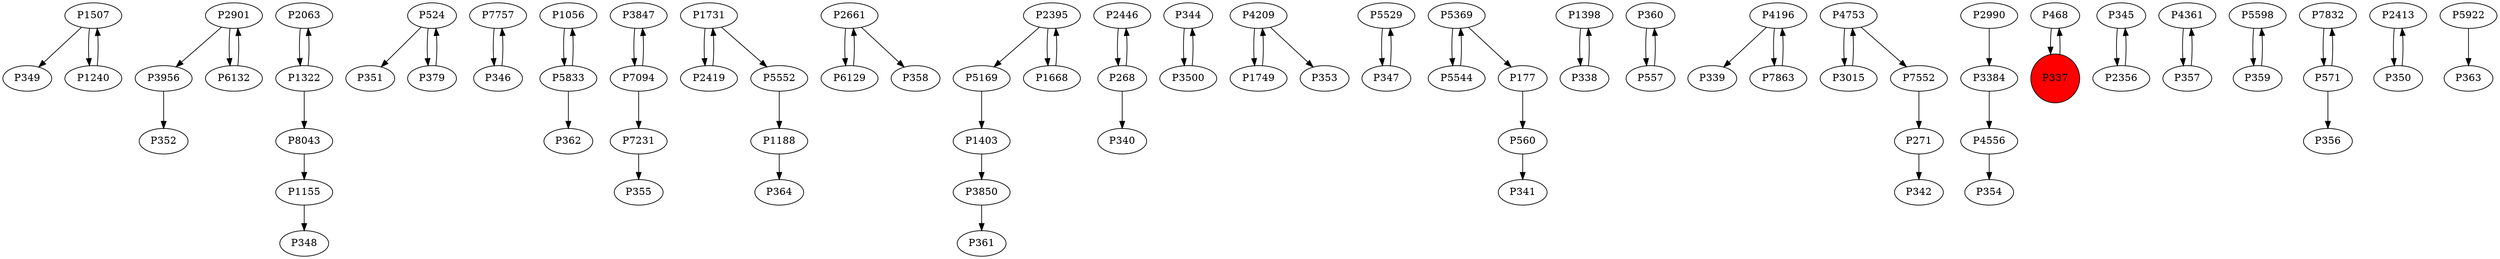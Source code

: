 digraph {
	P1507 -> P349
	P2901 -> P3956
	P2063 -> P1322
	P524 -> P351
	P6132 -> P2901
	P7757 -> P346
	P1056 -> P5833
	P3847 -> P7094
	P1155 -> P348
	P5552 -> P1188
	P2661 -> P6129
	P2395 -> P5169
	P2446 -> P268
	P344 -> P3500
	P4209 -> P1749
	P5529 -> P347
	P5169 -> P1403
	P5369 -> P5544
	P5833 -> P1056
	P7094 -> P7231
	P1398 -> P338
	P360 -> P557
	P4196 -> P339
	P4753 -> P3015
	P2990 -> P3384
	P3500 -> P344
	P6129 -> P2661
	P3956 -> P352
	P468 -> P337
	P345 -> P2356
	P4209 -> P353
	P7094 -> P3847
	P1749 -> P4209
	P4361 -> P357
	P3850 -> P361
	P2419 -> P1731
	P1403 -> P3850
	P5598 -> P359
	P268 -> P2446
	P7832 -> P571
	P2395 -> P1668
	P4556 -> P354
	P2413 -> P350
	P557 -> P360
	P271 -> P342
	P524 -> P379
	P5833 -> P362
	P379 -> P524
	P2356 -> P345
	P4753 -> P7552
	P338 -> P1398
	P5544 -> P5369
	P7552 -> P271
	P359 -> P5598
	P1188 -> P364
	P5369 -> P177
	P268 -> P340
	P1507 -> P1240
	P571 -> P356
	P337 -> P468
	P3384 -> P4556
	P350 -> P2413
	P2661 -> P358
	P357 -> P4361
	P347 -> P5529
	P1731 -> P2419
	P4196 -> P7863
	P346 -> P7757
	P1731 -> P5552
	P177 -> P560
	P2901 -> P6132
	P571 -> P7832
	P1322 -> P8043
	P1668 -> P2395
	P5922 -> P363
	P1240 -> P1507
	P3015 -> P4753
	P8043 -> P1155
	P1322 -> P2063
	P7863 -> P4196
	P560 -> P341
	P7231 -> P355
	P337 [shape=circle]
	P337 [style=filled]
	P337 [fillcolor=red]
}